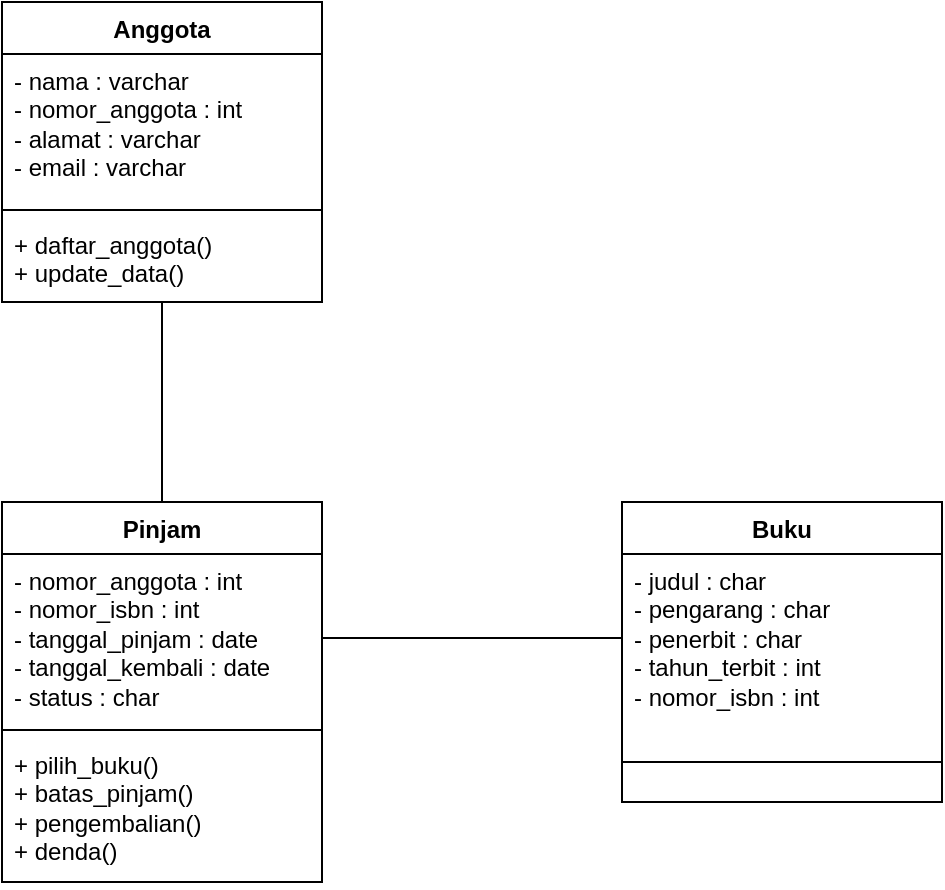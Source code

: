 <mxfile version="25.0.0">
  <diagram name="Page-1" id="0iF7lEFnjugUztxtOd_L">
    <mxGraphModel dx="2462" dy="1282" grid="1" gridSize="10" guides="1" tooltips="1" connect="1" arrows="1" fold="1" page="1" pageScale="1" pageWidth="850" pageHeight="1100" math="0" shadow="0">
      <root>
        <mxCell id="0" />
        <mxCell id="1" parent="0" />
        <mxCell id="1ZES71XcKj1-LNz51XDW-1" value="Anggota" style="swimlane;fontStyle=1;align=center;verticalAlign=top;childLayout=stackLayout;horizontal=1;startSize=26;horizontalStack=0;resizeParent=1;resizeParentMax=0;resizeLast=0;collapsible=1;marginBottom=0;whiteSpace=wrap;html=1;" vertex="1" parent="1">
          <mxGeometry x="340" y="150" width="160" height="150" as="geometry" />
        </mxCell>
        <mxCell id="1ZES71XcKj1-LNz51XDW-2" value="- nama : varchar&lt;div&gt;- nomor_anggota : int&lt;/div&gt;&lt;div&gt;- alamat : varchar&lt;/div&gt;&lt;div&gt;- email : varchar&lt;/div&gt;" style="text;strokeColor=none;fillColor=none;align=left;verticalAlign=top;spacingLeft=4;spacingRight=4;overflow=hidden;rotatable=0;points=[[0,0.5],[1,0.5]];portConstraint=eastwest;whiteSpace=wrap;html=1;" vertex="1" parent="1ZES71XcKj1-LNz51XDW-1">
          <mxGeometry y="26" width="160" height="74" as="geometry" />
        </mxCell>
        <mxCell id="1ZES71XcKj1-LNz51XDW-3" value="" style="line;strokeWidth=1;fillColor=none;align=left;verticalAlign=middle;spacingTop=-1;spacingLeft=3;spacingRight=3;rotatable=0;labelPosition=right;points=[];portConstraint=eastwest;strokeColor=inherit;" vertex="1" parent="1ZES71XcKj1-LNz51XDW-1">
          <mxGeometry y="100" width="160" height="8" as="geometry" />
        </mxCell>
        <mxCell id="1ZES71XcKj1-LNz51XDW-4" value="+ daftar_anggota()&lt;div&gt;+ update_data()&lt;/div&gt;" style="text;strokeColor=none;fillColor=none;align=left;verticalAlign=top;spacingLeft=4;spacingRight=4;overflow=hidden;rotatable=0;points=[[0,0.5],[1,0.5]];portConstraint=eastwest;whiteSpace=wrap;html=1;" vertex="1" parent="1ZES71XcKj1-LNz51XDW-1">
          <mxGeometry y="108" width="160" height="42" as="geometry" />
        </mxCell>
        <mxCell id="1ZES71XcKj1-LNz51XDW-5" value="Buku" style="swimlane;fontStyle=1;align=center;verticalAlign=top;childLayout=stackLayout;horizontal=1;startSize=26;horizontalStack=0;resizeParent=1;resizeParentMax=0;resizeLast=0;collapsible=1;marginBottom=0;whiteSpace=wrap;html=1;" vertex="1" parent="1">
          <mxGeometry x="650" y="400" width="160" height="150" as="geometry" />
        </mxCell>
        <mxCell id="1ZES71XcKj1-LNz51XDW-6" value="- judul : char&lt;div&gt;- pengarang : char&lt;/div&gt;&lt;div&gt;- penerbit : char&lt;/div&gt;&lt;div&gt;- tahun_terbit : int&lt;/div&gt;&lt;div&gt;- nomor_isbn : int&lt;/div&gt;" style="text;strokeColor=none;fillColor=none;align=left;verticalAlign=top;spacingLeft=4;spacingRight=4;overflow=hidden;rotatable=0;points=[[0,0.5],[1,0.5]];portConstraint=eastwest;whiteSpace=wrap;html=1;" vertex="1" parent="1ZES71XcKj1-LNz51XDW-5">
          <mxGeometry y="26" width="160" height="84" as="geometry" />
        </mxCell>
        <mxCell id="1ZES71XcKj1-LNz51XDW-7" value="" style="line;strokeWidth=1;fillColor=none;align=left;verticalAlign=middle;spacingTop=-1;spacingLeft=3;spacingRight=3;rotatable=0;labelPosition=right;points=[];portConstraint=eastwest;strokeColor=inherit;" vertex="1" parent="1ZES71XcKj1-LNz51XDW-5">
          <mxGeometry y="110" width="160" height="40" as="geometry" />
        </mxCell>
        <mxCell id="1ZES71XcKj1-LNz51XDW-9" value="Pinjam" style="swimlane;fontStyle=1;align=center;verticalAlign=top;childLayout=stackLayout;horizontal=1;startSize=26;horizontalStack=0;resizeParent=1;resizeParentMax=0;resizeLast=0;collapsible=1;marginBottom=0;whiteSpace=wrap;html=1;" vertex="1" parent="1">
          <mxGeometry x="340" y="400" width="160" height="190" as="geometry" />
        </mxCell>
        <mxCell id="1ZES71XcKj1-LNz51XDW-10" value="- nomor_anggota : int&lt;div&gt;- nomor_isbn : int&lt;/div&gt;&lt;div&gt;- tanggal_pinjam : date&lt;/div&gt;&lt;div&gt;- tanggal_kembali : date&lt;/div&gt;&lt;div&gt;- status : char&lt;/div&gt;" style="text;strokeColor=none;fillColor=none;align=left;verticalAlign=top;spacingLeft=4;spacingRight=4;overflow=hidden;rotatable=0;points=[[0,0.5],[1,0.5]];portConstraint=eastwest;whiteSpace=wrap;html=1;" vertex="1" parent="1ZES71XcKj1-LNz51XDW-9">
          <mxGeometry y="26" width="160" height="84" as="geometry" />
        </mxCell>
        <mxCell id="1ZES71XcKj1-LNz51XDW-11" value="" style="line;strokeWidth=1;fillColor=none;align=left;verticalAlign=middle;spacingTop=-1;spacingLeft=3;spacingRight=3;rotatable=0;labelPosition=right;points=[];portConstraint=eastwest;strokeColor=inherit;" vertex="1" parent="1ZES71XcKj1-LNz51XDW-9">
          <mxGeometry y="110" width="160" height="8" as="geometry" />
        </mxCell>
        <mxCell id="1ZES71XcKj1-LNz51XDW-12" value="+ pilih_buku()&lt;div&gt;+ batas_pinjam()&lt;/div&gt;&lt;div&gt;+ pengembalian()&lt;/div&gt;&lt;div&gt;+ denda()&lt;/div&gt;" style="text;strokeColor=none;fillColor=none;align=left;verticalAlign=top;spacingLeft=4;spacingRight=4;overflow=hidden;rotatable=0;points=[[0,0.5],[1,0.5]];portConstraint=eastwest;whiteSpace=wrap;html=1;" vertex="1" parent="1ZES71XcKj1-LNz51XDW-9">
          <mxGeometry y="118" width="160" height="72" as="geometry" />
        </mxCell>
        <mxCell id="1ZES71XcKj1-LNz51XDW-17" value="" style="endArrow=none;html=1;rounded=0;exitX=0.5;exitY=0;exitDx=0;exitDy=0;" edge="1" parent="1" source="1ZES71XcKj1-LNz51XDW-9">
          <mxGeometry width="50" height="50" relative="1" as="geometry">
            <mxPoint x="520" y="420" as="sourcePoint" />
            <mxPoint x="420" y="300" as="targetPoint" />
          </mxGeometry>
        </mxCell>
        <mxCell id="1ZES71XcKj1-LNz51XDW-18" value="" style="endArrow=none;html=1;rounded=0;exitX=1;exitY=0.5;exitDx=0;exitDy=0;entryX=0;entryY=0.5;entryDx=0;entryDy=0;" edge="1" parent="1" source="1ZES71XcKj1-LNz51XDW-10" target="1ZES71XcKj1-LNz51XDW-6">
          <mxGeometry width="50" height="50" relative="1" as="geometry">
            <mxPoint x="430" y="410" as="sourcePoint" />
            <mxPoint x="430" y="310" as="targetPoint" />
          </mxGeometry>
        </mxCell>
      </root>
    </mxGraphModel>
  </diagram>
</mxfile>
